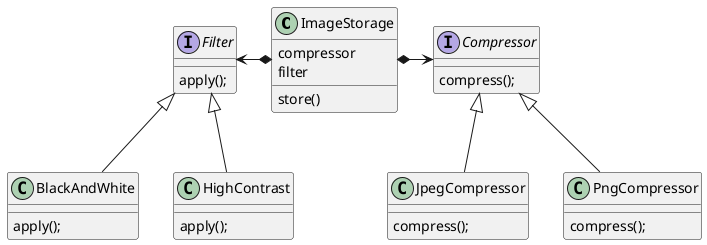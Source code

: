 @startuml

class ImageStorage {
    compressor
    filter
    store()
}

interface Compressor {
    compress();
}

class JpegCompressor {
    compress();
}

class PngCompressor {
    compress();
}

interface Filter {
    apply();
}

class BlackAndWhite {
    apply();
}

class HighContrast {
    apply();
}

ImageStorage *-> Compressor
Compressor <|-- JpegCompressor
Compressor <|-- PngCompressor

ImageStorage *-left-> Filter
Filter <|-- BlackAndWhite
Filter <|-- HighContrast

@enduml